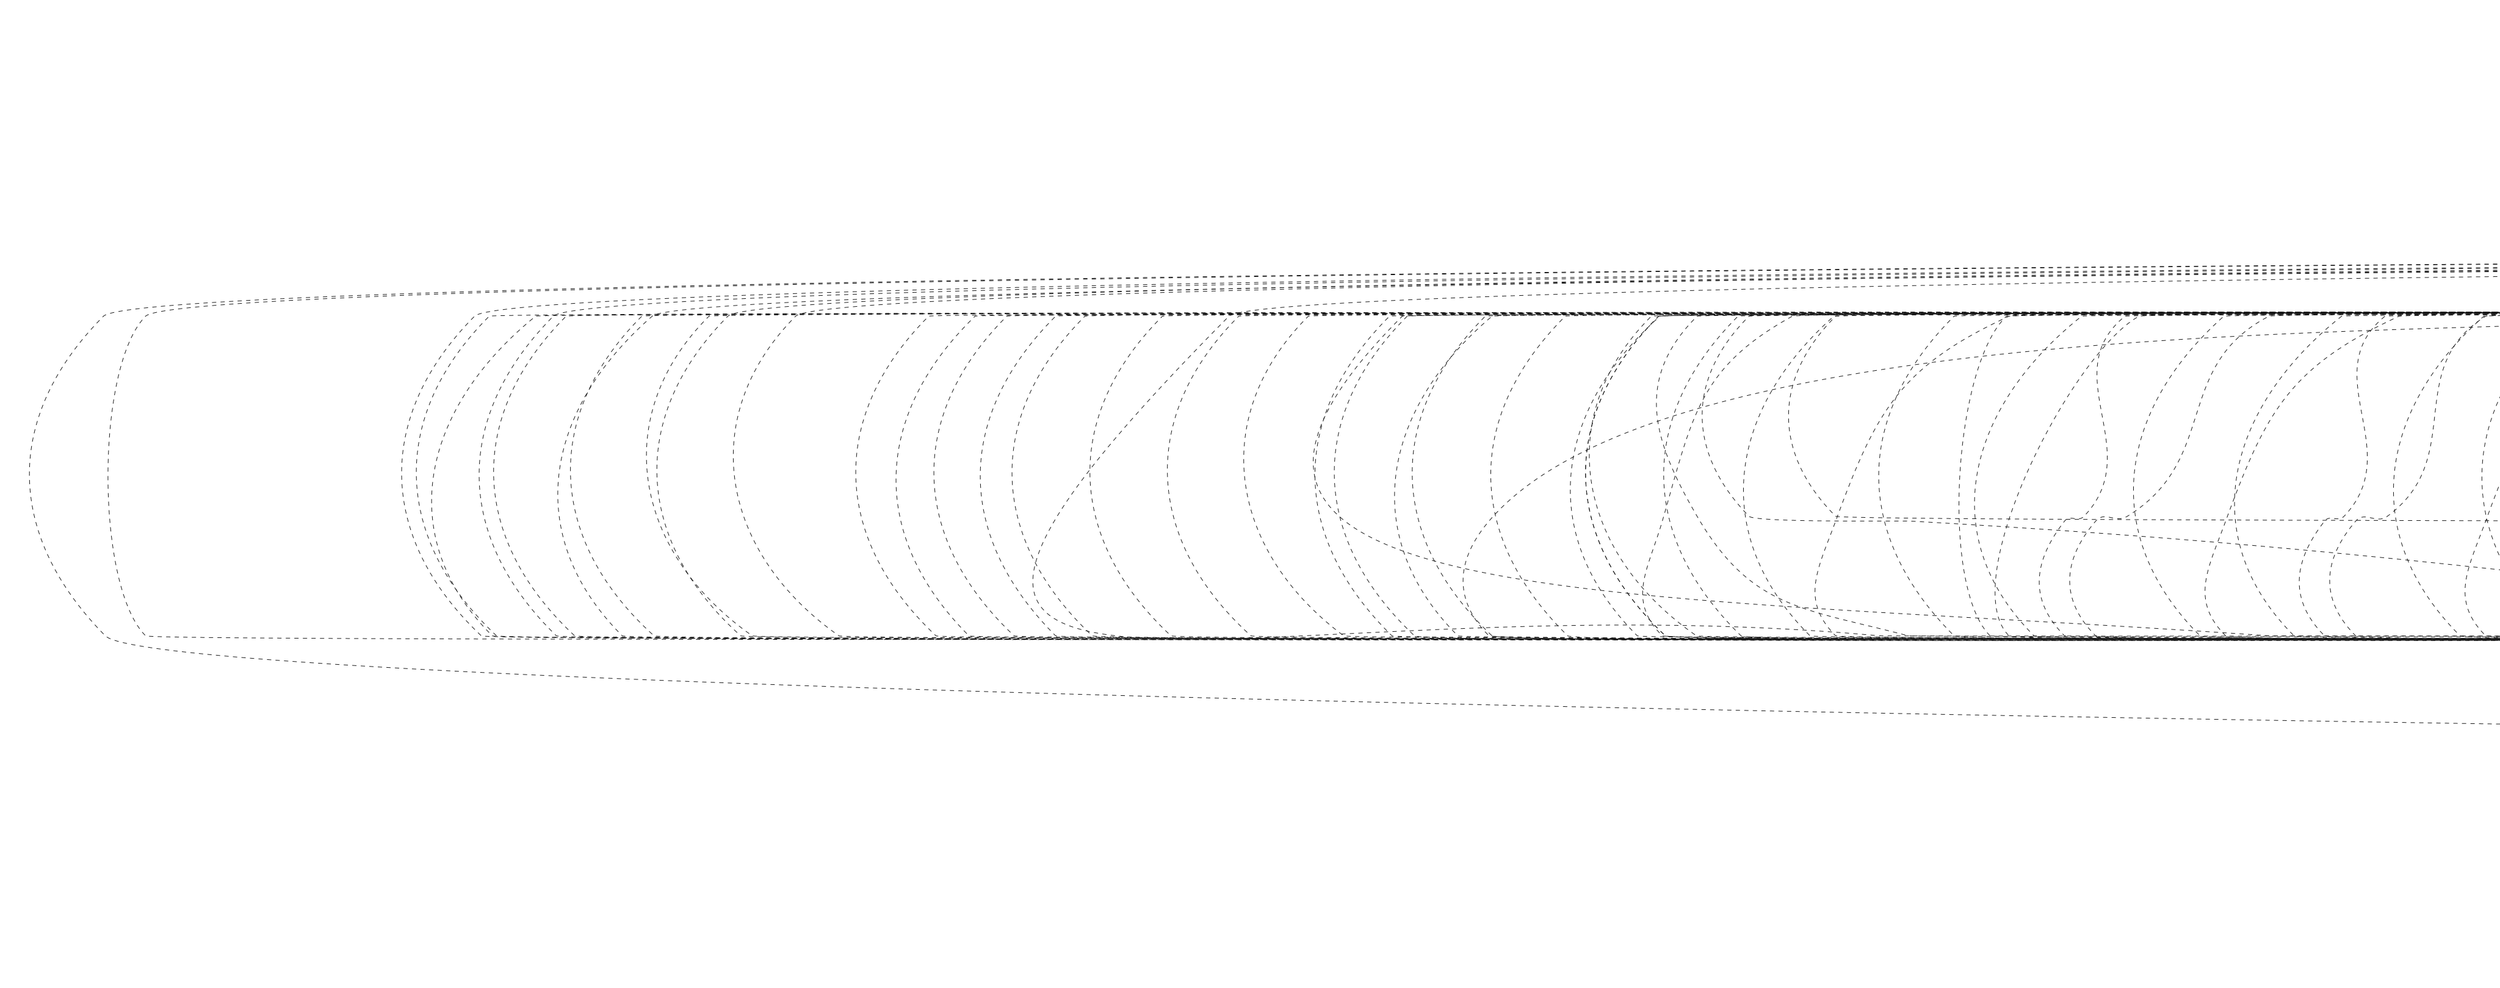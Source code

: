 @startuml
annotation java.lang.Override
annotation java.lang.SuppressWarnings
class com.mysql.jdbc.Driver
class id.ac.pos.gudang.Dialog.Admin.DialogRecycleBin
class id.ac.pos.gudang.Dialog.Admin.MItra.DialogMitra
class id.ac.pos.gudang.Dialog.Admin.MItra.DialogTambahMitra
class id.ac.pos.gudang.Dialog.Admin.MItra.DialogUbahMitra
class id.ac.pos.gudang.Dialog.Admin.Regional.DialogRegional
class id.ac.pos.gudang.Dialog.Admin.Regional.DialogTambahRegional
class id.ac.pos.gudang.Dialog.Admin.Regional.DialogUbahRegional
class id.ac.pos.gudang.Dialog.Admin.User.DialogTambahUser
class id.ac.pos.gudang.Dialog.Admin.User.DialogUbahUser
class id.ac.pos.gudang.Dialog.Admin.User.DialogUser
class id.ac.pos.gudang.Dialog.DialogBackup
class id.ac.pos.gudang.Dialog.DialogLaporan
class id.ac.pos.gudang.Dialog.DialogTambahPemesanan
class id.ac.pos.gudang.Dialog.DialogTambahPenerimaan
class id.ac.pos.gudang.Dialog.DialogTambahPengembalian
class id.ac.pos.gudang.Dialog.DialogTambahPengiriman
class id.ac.pos.gudang.Dialog.DialogUbahProduk
class id.ac.pos.gudang.Form.FormAdmin
class id.ac.pos.gudang.Form.FormHome
class id.ac.pos.gudang.Form.FormLogin
class id.ac.pos.gudang.Panel.PanelPemesanan
class id.ac.pos.gudang.Panel.PanelPenerimaan
class id.ac.pos.gudang.Panel.PanelPengembalian
class id.ac.pos.gudang.Panel.PanelPengiriman
class id.ac.pos.gudang.daoimpl.LaporanDAOImpl
class id.ac.pos.gudang.daoimpl.PemesananDAOImpl
class id.ac.pos.gudang.daoimpl.PenerimaanDAOImpl
class id.ac.pos.gudang.daoimpl.PengembalianDAOImpl
class id.ac.pos.gudang.daoimpl.PengirimanDAOImpl
class id.ac.pos.gudang.daoimpl.ProdukDAOImpl
class id.ac.pos.gudang.daoimpl.SuplierDAOImpl
class id.ac.pos.gudang.daoimpl.admin.MitraDAOImpl
class id.ac.pos.gudang.daoimpl.admin.RegionalDAOImpl
class id.ac.pos.gudang.daoimpl.admin.UserDAOImpl
class id.ac.pos.gudang.entity.Mitra
class id.ac.pos.gudang.entity.Pemesanan
class id.ac.pos.gudang.entity.Penerimaan
class id.ac.pos.gudang.entity.Pengembalian
class id.ac.pos.gudang.entity.Pengiriman
class id.ac.pos.gudang.entity.Produk
class id.ac.pos.gudang.entity.Regional
class id.ac.pos.gudang.entity.User
class id.ac.pos.gudang.tablemodel.PemesananTM
class id.ac.pos.gudang.tablemodel.PenerimaanTM
class id.ac.pos.gudang.tablemodel.PengembalianTM
class id.ac.pos.gudang.tablemodel.PengirimanTM
class id.ac.pos.gudang.tablemodel.ProdukTM
class id.ac.pos.gudang.tablemodel.RecycleBinTM
class id.ac.pos.gudang.tablemodel.RegionalTM
class id.ac.pos.gudang.tablemodel.admin.MitraTM
class id.ac.pos.gudang.tablemodel.admin.RegionalTM
class id.ac.pos.gudang.tablemodel.admin.UserTM
class id.ac.pos.gudang.utility.DatabaseConnectivity
class java.awt.CardLayout
class java.awt.Color
class java.awt.Desktop
class java.awt.Dialog
class java.awt.HeadlessException
class java.awt.event.ItemEvent
class java.awt.event.ItemListener
class java.awt.event.KeyEvent
class java.io.File
class java.io.IOException
class java.sql.Connection
class java.sql.Date
class java.sql.DriverManager
class java.sql.PreparedStatement
class java.sql.ResultSet
class java.sql.SQLException
class java.text.SimpleDateFormat
class java.util.ArrayList
class java.util.Calendar
class java.util.Date
class java.util.List
class java.util.Vector
class java.util.logging.Level
class java.util.logging.Logger
class javax.swing.BorderFactory
class javax.swing.DefaultComboBoxModel
class javax.swing.JDialog
class javax.swing.JFileChooser
class javax.swing.JFrame
class javax.swing.JOptionPane
class javax.swing.JPanel
class javax.swing.JTable
class javax.swing.UIManager
class javax.swing.table.AbstractTableModel
class javax.swing.table.DefaultTableModel
class javax.swing.table.TableModel
class javax.swing.table.TableRowSorter
class jxl.Workbook
class jxl.format.Alignment
class jxl.format.Border
class jxl.format.BorderLineStyle
class jxl.format.Colour
class jxl.format.UnderlineStyle
class jxl.format.VerticalAlignment
class jxl.write.NumberFormat
class jxl.write.NumberFormats
class jxl.write.WritableCellFormat
class jxl.write.WritableFont
class jxl.write.WritableSheet
class jxl.write.WritableWorkbook
class jxl.write.WriteException
class org.jdesktop.swingx.autocomplete.AutoCompleteDecorator
interface id.ac.pos.gudang.dao.LaporanDAO
interface id.ac.pos.gudang.dao.PemesananDAO
interface id.ac.pos.gudang.dao.PenerimaanDAO
interface id.ac.pos.gudang.dao.PengembalianDAO
interface id.ac.pos.gudang.dao.PengirimanDAO
interface id.ac.pos.gudang.dao.ProdukDAO
interface id.ac.pos.gudang.dao.admin.MitraDAO
interface id.ac.pos.gudang.dao.admin.RegionalDAO
interface id.ac.pos.gudang.dao.admin.UserDAO
id.ac.pos.gudang.Dialog.Admin.DialogRecycleBin ..> java.lang.Override
id.ac.pos.gudang.Dialog.Admin.DialogRecycleBin ..> java.lang.SuppressWarnings
id.ac.pos.gudang.Dialog.Admin.DialogRecycleBin ..> id.ac.pos.gudang.Form.FormHome
id.ac.pos.gudang.Dialog.Admin.DialogRecycleBin ..> id.ac.pos.gudang.daoimpl.ProdukDAOImpl
id.ac.pos.gudang.Dialog.Admin.DialogRecycleBin ..> id.ac.pos.gudang.entity.Produk
id.ac.pos.gudang.Dialog.Admin.DialogRecycleBin ..> id.ac.pos.gudang.tablemodel.ProdukTM
id.ac.pos.gudang.Dialog.Admin.DialogRecycleBin ..> id.ac.pos.gudang.tablemodel.RecycleBinTM
id.ac.pos.gudang.Dialog.Admin.DialogRecycleBin ..> java.util.ArrayList
id.ac.pos.gudang.Dialog.Admin.DialogRecycleBin --|> javax.swing.JDialog
id.ac.pos.gudang.Dialog.Admin.DialogRecycleBin ..> javax.swing.JOptionPane
id.ac.pos.gudang.Dialog.Admin.DialogRecycleBin ..> javax.swing.JTable
id.ac.pos.gudang.Dialog.Admin.DialogRecycleBin ..> javax.swing.table.TableModel
id.ac.pos.gudang.Dialog.Admin.DialogRecycleBin ..> javax.swing.table.TableRowSorter
id.ac.pos.gudang.Dialog.Admin.DialogRecycleBin ..> id.ac.pos.gudang.dao.ProdukDAO
id.ac.pos.gudang.Dialog.Admin.MItra.DialogMitra ..> java.lang.Override
id.ac.pos.gudang.Dialog.Admin.MItra.DialogMitra ..> java.lang.SuppressWarnings
id.ac.pos.gudang.Dialog.Admin.MItra.DialogMitra ..> id.ac.pos.gudang.Form.FormAdmin
id.ac.pos.gudang.Dialog.Admin.MItra.DialogMitra ..> id.ac.pos.gudang.daoimpl.admin.MitraDAOImpl
id.ac.pos.gudang.Dialog.Admin.MItra.DialogMitra ..> id.ac.pos.gudang.entity.Mitra
id.ac.pos.gudang.Dialog.Admin.MItra.DialogMitra ..> id.ac.pos.gudang.tablemodel.admin.MitraTM
id.ac.pos.gudang.Dialog.Admin.MItra.DialogMitra ..> java.awt.Dialog
id.ac.pos.gudang.Dialog.Admin.MItra.DialogMitra ..> java.util.ArrayList
id.ac.pos.gudang.Dialog.Admin.MItra.DialogMitra --|> javax.swing.JDialog
id.ac.pos.gudang.Dialog.Admin.MItra.DialogMitra ..> javax.swing.JOptionPane
id.ac.pos.gudang.Dialog.Admin.MItra.DialogMitra ..> id.ac.pos.gudang.dao.admin.MitraDAO
id.ac.pos.gudang.Dialog.Admin.MItra.DialogTambahMitra ..> java.lang.Override
id.ac.pos.gudang.Dialog.Admin.MItra.DialogTambahMitra ..> java.lang.SuppressWarnings
id.ac.pos.gudang.Dialog.Admin.MItra.DialogTambahMitra ..> id.ac.pos.gudang.daoimpl.admin.MitraDAOImpl
id.ac.pos.gudang.Dialog.Admin.MItra.DialogTambahMitra ..> id.ac.pos.gudang.entity.Mitra
id.ac.pos.gudang.Dialog.Admin.MItra.DialogTambahMitra ..> java.awt.Color
id.ac.pos.gudang.Dialog.Admin.MItra.DialogTambahMitra ..> javax.swing.BorderFactory
id.ac.pos.gudang.Dialog.Admin.MItra.DialogTambahMitra --|> javax.swing.JDialog
id.ac.pos.gudang.Dialog.Admin.MItra.DialogTambahMitra ..> javax.swing.JOptionPane
id.ac.pos.gudang.Dialog.Admin.MItra.DialogTambahMitra ..> id.ac.pos.gudang.dao.admin.MitraDAO
id.ac.pos.gudang.Dialog.Admin.MItra.DialogUbahMitra ..> java.lang.Override
id.ac.pos.gudang.Dialog.Admin.MItra.DialogUbahMitra ..> java.lang.SuppressWarnings
id.ac.pos.gudang.Dialog.Admin.MItra.DialogUbahMitra ..> id.ac.pos.gudang.Form.FormAdmin
id.ac.pos.gudang.Dialog.Admin.MItra.DialogUbahMitra ..> id.ac.pos.gudang.daoimpl.admin.MitraDAOImpl
id.ac.pos.gudang.Dialog.Admin.MItra.DialogUbahMitra ..> id.ac.pos.gudang.entity.Mitra
id.ac.pos.gudang.Dialog.Admin.MItra.DialogUbahMitra --|> javax.swing.JDialog
id.ac.pos.gudang.Dialog.Admin.MItra.DialogUbahMitra ..> javax.swing.JOptionPane
id.ac.pos.gudang.Dialog.Admin.MItra.DialogUbahMitra ..> id.ac.pos.gudang.dao.admin.MitraDAO
id.ac.pos.gudang.Dialog.Admin.Regional.DialogRegional ..> java.lang.Override
id.ac.pos.gudang.Dialog.Admin.Regional.DialogRegional ..> java.lang.SuppressWarnings
id.ac.pos.gudang.Dialog.Admin.Regional.DialogRegional ..> id.ac.pos.gudang.daoimpl.admin.RegionalDAOImpl
id.ac.pos.gudang.Dialog.Admin.Regional.DialogRegional ..> id.ac.pos.gudang.entity.Regional
id.ac.pos.gudang.Dialog.Admin.Regional.DialogRegional ..> id.ac.pos.gudang.tablemodel.admin.RegionalTM
id.ac.pos.gudang.Dialog.Admin.Regional.DialogRegional ..> java.awt.Dialog
id.ac.pos.gudang.Dialog.Admin.Regional.DialogRegional ..> java.util.ArrayList
id.ac.pos.gudang.Dialog.Admin.Regional.DialogRegional --|> javax.swing.JDialog
id.ac.pos.gudang.Dialog.Admin.Regional.DialogRegional ..> javax.swing.JOptionPane
id.ac.pos.gudang.Dialog.Admin.Regional.DialogRegional ..> id.ac.pos.gudang.dao.admin.RegionalDAO
id.ac.pos.gudang.Dialog.Admin.Regional.DialogTambahRegional ..> java.lang.Override
id.ac.pos.gudang.Dialog.Admin.Regional.DialogTambahRegional ..> java.lang.SuppressWarnings
id.ac.pos.gudang.Dialog.Admin.Regional.DialogTambahRegional ..> id.ac.pos.gudang.daoimpl.admin.RegionalDAOImpl
id.ac.pos.gudang.Dialog.Admin.Regional.DialogTambahRegional ..> id.ac.pos.gudang.entity.Regional
id.ac.pos.gudang.Dialog.Admin.Regional.DialogTambahRegional --|> javax.swing.JDialog
id.ac.pos.gudang.Dialog.Admin.Regional.DialogTambahRegional ..> javax.swing.JOptionPane
id.ac.pos.gudang.Dialog.Admin.Regional.DialogTambahRegional ..> id.ac.pos.gudang.dao.admin.RegionalDAO
id.ac.pos.gudang.Dialog.Admin.Regional.DialogUbahRegional ..> java.lang.Override
id.ac.pos.gudang.Dialog.Admin.Regional.DialogUbahRegional ..> java.lang.SuppressWarnings
id.ac.pos.gudang.Dialog.Admin.Regional.DialogUbahRegional ..> id.ac.pos.gudang.daoimpl.admin.RegionalDAOImpl
id.ac.pos.gudang.Dialog.Admin.Regional.DialogUbahRegional ..> id.ac.pos.gudang.entity.Regional
id.ac.pos.gudang.Dialog.Admin.Regional.DialogUbahRegional ..> java.awt.Dialog
id.ac.pos.gudang.Dialog.Admin.Regional.DialogUbahRegional --|> javax.swing.JDialog
id.ac.pos.gudang.Dialog.Admin.Regional.DialogUbahRegional ..> javax.swing.JOptionPane
id.ac.pos.gudang.Dialog.Admin.Regional.DialogUbahRegional ..> id.ac.pos.gudang.dao.admin.RegionalDAO
id.ac.pos.gudang.Dialog.Admin.User.DialogTambahUser ..> java.lang.Override
id.ac.pos.gudang.Dialog.Admin.User.DialogTambahUser ..> java.lang.SuppressWarnings
id.ac.pos.gudang.Dialog.Admin.User.DialogTambahUser ..> id.ac.pos.gudang.daoimpl.admin.UserDAOImpl
id.ac.pos.gudang.Dialog.Admin.User.DialogTambahUser ..> id.ac.pos.gudang.entity.User
id.ac.pos.gudang.Dialog.Admin.User.DialogTambahUser --|> javax.swing.JDialog
id.ac.pos.gudang.Dialog.Admin.User.DialogTambahUser ..> javax.swing.JOptionPane
id.ac.pos.gudang.Dialog.Admin.User.DialogTambahUser ..> id.ac.pos.gudang.dao.admin.UserDAO
id.ac.pos.gudang.Dialog.Admin.User.DialogUbahUser ..> java.lang.Override
id.ac.pos.gudang.Dialog.Admin.User.DialogUbahUser ..> java.lang.SuppressWarnings
id.ac.pos.gudang.Dialog.Admin.User.DialogUbahUser ..> id.ac.pos.gudang.Form.FormAdmin
id.ac.pos.gudang.Dialog.Admin.User.DialogUbahUser ..> id.ac.pos.gudang.daoimpl.admin.UserDAOImpl
id.ac.pos.gudang.Dialog.Admin.User.DialogUbahUser ..> id.ac.pos.gudang.entity.User
id.ac.pos.gudang.Dialog.Admin.User.DialogUbahUser ..> java.util.Vector
id.ac.pos.gudang.Dialog.Admin.User.DialogUbahUser ..> javax.swing.DefaultComboBoxModel
id.ac.pos.gudang.Dialog.Admin.User.DialogUbahUser --|> javax.swing.JDialog
id.ac.pos.gudang.Dialog.Admin.User.DialogUbahUser ..> javax.swing.JOptionPane
id.ac.pos.gudang.Dialog.Admin.User.DialogUbahUser ..> id.ac.pos.gudang.dao.admin.UserDAO
id.ac.pos.gudang.Dialog.Admin.User.DialogUser ..> java.lang.Override
id.ac.pos.gudang.Dialog.Admin.User.DialogUser ..> java.lang.SuppressWarnings
id.ac.pos.gudang.Dialog.Admin.User.DialogUser ..> id.ac.pos.gudang.Form.FormAdmin
id.ac.pos.gudang.Dialog.Admin.User.DialogUser ..> id.ac.pos.gudang.daoimpl.admin.UserDAOImpl
id.ac.pos.gudang.Dialog.Admin.User.DialogUser ..> id.ac.pos.gudang.entity.User
id.ac.pos.gudang.Dialog.Admin.User.DialogUser ..> id.ac.pos.gudang.tablemodel.admin.UserTM
id.ac.pos.gudang.Dialog.Admin.User.DialogUser ..> java.awt.Dialog
id.ac.pos.gudang.Dialog.Admin.User.DialogUser ..> java.util.ArrayList
id.ac.pos.gudang.Dialog.Admin.User.DialogUser --|> javax.swing.JDialog
id.ac.pos.gudang.Dialog.Admin.User.DialogUser ..> javax.swing.JOptionPane
id.ac.pos.gudang.Dialog.Admin.User.DialogUser ..> id.ac.pos.gudang.dao.admin.UserDAO
id.ac.pos.gudang.Dialog.DialogBackup ..> java.lang.Override
id.ac.pos.gudang.Dialog.DialogBackup ..> java.lang.SuppressWarnings
id.ac.pos.gudang.Dialog.DialogBackup ..> java.awt.HeadlessException
id.ac.pos.gudang.Dialog.DialogBackup ..> java.io.IOException
id.ac.pos.gudang.Dialog.DialogBackup ..> java.text.SimpleDateFormat
id.ac.pos.gudang.Dialog.DialogBackup ..> java.util.Calendar
id.ac.pos.gudang.Dialog.DialogBackup ..> java.util.logging.Level
id.ac.pos.gudang.Dialog.DialogBackup ..> java.util.logging.Logger
id.ac.pos.gudang.Dialog.DialogBackup --|> javax.swing.JDialog
id.ac.pos.gudang.Dialog.DialogBackup ..> javax.swing.JFileChooser
id.ac.pos.gudang.Dialog.DialogBackup ..> javax.swing.JOptionPane
id.ac.pos.gudang.Dialog.DialogLaporan ..> java.lang.Override
id.ac.pos.gudang.Dialog.DialogLaporan ..> java.lang.SuppressWarnings
id.ac.pos.gudang.Dialog.DialogLaporan ..> id.ac.pos.gudang.Form.FormHome
id.ac.pos.gudang.Dialog.DialogLaporan ..> id.ac.pos.gudang.daoimpl.LaporanDAOImpl
id.ac.pos.gudang.Dialog.DialogLaporan ..> id.ac.pos.gudang.entity.Produk
id.ac.pos.gudang.Dialog.DialogLaporan ..> java.awt.Desktop
id.ac.pos.gudang.Dialog.DialogLaporan ..> java.io.File
id.ac.pos.gudang.Dialog.DialogLaporan ..> java.io.IOException
id.ac.pos.gudang.Dialog.DialogLaporan ..> java.util.ArrayList
id.ac.pos.gudang.Dialog.DialogLaporan ..> java.util.Calendar
id.ac.pos.gudang.Dialog.DialogLaporan ..> java.util.Vector
id.ac.pos.gudang.Dialog.DialogLaporan ..> java.util.logging.Level
id.ac.pos.gudang.Dialog.DialogLaporan ..> java.util.logging.Logger
id.ac.pos.gudang.Dialog.DialogLaporan ..> javax.swing.DefaultComboBoxModel
id.ac.pos.gudang.Dialog.DialogLaporan --|> javax.swing.JDialog
id.ac.pos.gudang.Dialog.DialogLaporan ..> javax.swing.JFileChooser
id.ac.pos.gudang.Dialog.DialogLaporan ..> javax.swing.JOptionPane
id.ac.pos.gudang.Dialog.DialogLaporan ..> jxl.Workbook
id.ac.pos.gudang.Dialog.DialogLaporan ..> jxl.format.Alignment
id.ac.pos.gudang.Dialog.DialogLaporan ..> jxl.format.Border
id.ac.pos.gudang.Dialog.DialogLaporan ..> jxl.format.BorderLineStyle
id.ac.pos.gudang.Dialog.DialogLaporan ..> jxl.format.Colour
id.ac.pos.gudang.Dialog.DialogLaporan ..> jxl.format.UnderlineStyle
id.ac.pos.gudang.Dialog.DialogLaporan ..> jxl.format.VerticalAlignment
id.ac.pos.gudang.Dialog.DialogLaporan ..> jxl.write.NumberFormat
id.ac.pos.gudang.Dialog.DialogLaporan ..> jxl.write.NumberFormats
id.ac.pos.gudang.Dialog.DialogLaporan ..> jxl.write.WritableCellFormat
id.ac.pos.gudang.Dialog.DialogLaporan ..> jxl.write.WritableFont
id.ac.pos.gudang.Dialog.DialogLaporan ..> jxl.write.WritableSheet
id.ac.pos.gudang.Dialog.DialogLaporan ..> jxl.write.WritableWorkbook
id.ac.pos.gudang.Dialog.DialogLaporan ..> jxl.write.WriteException
id.ac.pos.gudang.Dialog.DialogLaporan ..> id.ac.pos.gudang.dao.LaporanDAO
id.ac.pos.gudang.Dialog.DialogTambahPemesanan ..> java.lang.Override
id.ac.pos.gudang.Dialog.DialogTambahPemesanan ..> java.lang.SuppressWarnings
id.ac.pos.gudang.Dialog.DialogTambahPemesanan ..> id.ac.pos.gudang.daoimpl.PemesananDAOImpl
id.ac.pos.gudang.Dialog.DialogTambahPemesanan ..> id.ac.pos.gudang.entity.Mitra
id.ac.pos.gudang.Dialog.DialogTambahPemesanan ..> id.ac.pos.gudang.entity.Pemesanan
id.ac.pos.gudang.Dialog.DialogTambahPemesanan ..> id.ac.pos.gudang.entity.Produk
id.ac.pos.gudang.Dialog.DialogTambahPemesanan ..> java.awt.event.ItemEvent
id.ac.pos.gudang.Dialog.DialogTambahPemesanan ..> java.awt.event.ItemListener
id.ac.pos.gudang.Dialog.DialogTambahPemesanan ..> java.awt.event.KeyEvent
id.ac.pos.gudang.Dialog.DialogTambahPemesanan ..> java.util.ArrayList
id.ac.pos.gudang.Dialog.DialogTambahPemesanan ..> java.util.List
id.ac.pos.gudang.Dialog.DialogTambahPemesanan ..> java.util.Vector
id.ac.pos.gudang.Dialog.DialogTambahPemesanan ..> javax.swing.DefaultComboBoxModel
id.ac.pos.gudang.Dialog.DialogTambahPemesanan --|> javax.swing.JDialog
id.ac.pos.gudang.Dialog.DialogTambahPemesanan ..> javax.swing.JOptionPane
id.ac.pos.gudang.Dialog.DialogTambahPemesanan ..> javax.swing.table.DefaultTableModel
id.ac.pos.gudang.Dialog.DialogTambahPemesanan ..> org.jdesktop.swingx.autocomplete.AutoCompleteDecorator
id.ac.pos.gudang.Dialog.DialogTambahPemesanan ..> id.ac.pos.gudang.dao.PemesananDAO
id.ac.pos.gudang.Dialog.DialogTambahPemesanan ..> id.ac.pos.gudang.dao.ProdukDAO
id.ac.pos.gudang.Dialog.DialogTambahPenerimaan ..> java.lang.Override
id.ac.pos.gudang.Dialog.DialogTambahPenerimaan ..> java.lang.SuppressWarnings
id.ac.pos.gudang.Dialog.DialogTambahPenerimaan ..> id.ac.pos.gudang.daoimpl.PemesananDAOImpl
id.ac.pos.gudang.Dialog.DialogTambahPenerimaan ..> id.ac.pos.gudang.daoimpl.PenerimaanDAOImpl
id.ac.pos.gudang.Dialog.DialogTambahPenerimaan ..> id.ac.pos.gudang.daoimpl.ProdukDAOImpl
id.ac.pos.gudang.Dialog.DialogTambahPenerimaan ..> id.ac.pos.gudang.entity.Mitra
id.ac.pos.gudang.Dialog.DialogTambahPenerimaan ..> id.ac.pos.gudang.entity.Pemesanan
id.ac.pos.gudang.Dialog.DialogTambahPenerimaan ..> id.ac.pos.gudang.entity.Penerimaan
id.ac.pos.gudang.Dialog.DialogTambahPenerimaan ..> id.ac.pos.gudang.entity.Produk
id.ac.pos.gudang.Dialog.DialogTambahPenerimaan ..> java.awt.event.ItemEvent
id.ac.pos.gudang.Dialog.DialogTambahPenerimaan ..> java.awt.event.ItemListener
id.ac.pos.gudang.Dialog.DialogTambahPenerimaan ..> java.awt.event.KeyEvent
id.ac.pos.gudang.Dialog.DialogTambahPenerimaan ..> java.sql.PreparedStatement
id.ac.pos.gudang.Dialog.DialogTambahPenerimaan ..> java.sql.ResultSet
id.ac.pos.gudang.Dialog.DialogTambahPenerimaan ..> java.sql.SQLException
id.ac.pos.gudang.Dialog.DialogTambahPenerimaan ..> java.util.ArrayList
id.ac.pos.gudang.Dialog.DialogTambahPenerimaan ..> java.util.List
id.ac.pos.gudang.Dialog.DialogTambahPenerimaan ..> java.util.Vector
id.ac.pos.gudang.Dialog.DialogTambahPenerimaan ..> javax.swing.DefaultComboBoxModel
id.ac.pos.gudang.Dialog.DialogTambahPenerimaan --|> javax.swing.JDialog
id.ac.pos.gudang.Dialog.DialogTambahPenerimaan ..> javax.swing.JOptionPane
id.ac.pos.gudang.Dialog.DialogTambahPenerimaan ..> javax.swing.table.DefaultTableModel
id.ac.pos.gudang.Dialog.DialogTambahPenerimaan ..> org.jdesktop.swingx.autocomplete.AutoCompleteDecorator
id.ac.pos.gudang.Dialog.DialogTambahPenerimaan ..> id.ac.pos.gudang.dao.PemesananDAO
id.ac.pos.gudang.Dialog.DialogTambahPenerimaan ..> id.ac.pos.gudang.dao.PenerimaanDAO
id.ac.pos.gudang.Dialog.DialogTambahPenerimaan ..> id.ac.pos.gudang.dao.ProdukDAO
id.ac.pos.gudang.Dialog.DialogTambahPengembalian ..> java.lang.Override
id.ac.pos.gudang.Dialog.DialogTambahPengembalian ..> java.lang.SuppressWarnings
id.ac.pos.gudang.Dialog.DialogTambahPengembalian ..> id.ac.pos.gudang.daoimpl.PengembalianDAOImpl
id.ac.pos.gudang.Dialog.DialogTambahPengembalian ..> id.ac.pos.gudang.entity.Pengembalian
id.ac.pos.gudang.Dialog.DialogTambahPengembalian ..> id.ac.pos.gudang.entity.Produk
id.ac.pos.gudang.Dialog.DialogTambahPengembalian ..> id.ac.pos.gudang.entity.Regional
id.ac.pos.gudang.Dialog.DialogTambahPengembalian ..> java.awt.event.ItemEvent
id.ac.pos.gudang.Dialog.DialogTambahPengembalian ..> java.awt.event.ItemListener
id.ac.pos.gudang.Dialog.DialogTambahPengembalian ..> java.awt.event.KeyEvent
id.ac.pos.gudang.Dialog.DialogTambahPengembalian ..> java.util.ArrayList
id.ac.pos.gudang.Dialog.DialogTambahPengembalian ..> java.util.Date
id.ac.pos.gudang.Dialog.DialogTambahPengembalian ..> java.util.List
id.ac.pos.gudang.Dialog.DialogTambahPengembalian ..> java.util.Vector
id.ac.pos.gudang.Dialog.DialogTambahPengembalian ..> javax.swing.DefaultComboBoxModel
id.ac.pos.gudang.Dialog.DialogTambahPengembalian --|> javax.swing.JDialog
id.ac.pos.gudang.Dialog.DialogTambahPengembalian ..> javax.swing.JOptionPane
id.ac.pos.gudang.Dialog.DialogTambahPengembalian ..> javax.swing.table.DefaultTableModel
id.ac.pos.gudang.Dialog.DialogTambahPengembalian ..> org.jdesktop.swingx.autocomplete.AutoCompleteDecorator
id.ac.pos.gudang.Dialog.DialogTambahPengembalian ..> id.ac.pos.gudang.dao.PengembalianDAO
id.ac.pos.gudang.Dialog.DialogTambahPengembalian ..> id.ac.pos.gudang.dao.ProdukDAO
id.ac.pos.gudang.Dialog.DialogTambahPengiriman ..> java.lang.Override
id.ac.pos.gudang.Dialog.DialogTambahPengiriman ..> java.lang.SuppressWarnings
id.ac.pos.gudang.Dialog.DialogTambahPengiriman ..> id.ac.pos.gudang.Panel.PanelPengiriman
id.ac.pos.gudang.Dialog.DialogTambahPengiriman ..> id.ac.pos.gudang.daoimpl.PengirimanDAOImpl
id.ac.pos.gudang.Dialog.DialogTambahPengiriman ..> id.ac.pos.gudang.entity.Pengembalian
id.ac.pos.gudang.Dialog.DialogTambahPengiriman ..> id.ac.pos.gudang.entity.Pengiriman
id.ac.pos.gudang.Dialog.DialogTambahPengiriman ..> id.ac.pos.gudang.entity.Produk
id.ac.pos.gudang.Dialog.DialogTambahPengiriman ..> id.ac.pos.gudang.entity.Regional
id.ac.pos.gudang.Dialog.DialogTambahPengiriman ..> java.awt.event.KeyEvent
id.ac.pos.gudang.Dialog.DialogTambahPengiriman ..> java.util.ArrayList
id.ac.pos.gudang.Dialog.DialogTambahPengiriman ..> java.util.Date
id.ac.pos.gudang.Dialog.DialogTambahPengiriman ..> java.util.List
id.ac.pos.gudang.Dialog.DialogTambahPengiriman ..> java.util.Vector
id.ac.pos.gudang.Dialog.DialogTambahPengiriman ..> javax.swing.DefaultComboBoxModel
id.ac.pos.gudang.Dialog.DialogTambahPengiriman --|> javax.swing.JDialog
id.ac.pos.gudang.Dialog.DialogTambahPengiriman ..> javax.swing.JOptionPane
id.ac.pos.gudang.Dialog.DialogTambahPengiriman ..> javax.swing.table.DefaultTableModel
id.ac.pos.gudang.Dialog.DialogTambahPengiriman ..> org.jdesktop.swingx.autocomplete.AutoCompleteDecorator
id.ac.pos.gudang.Dialog.DialogTambahPengiriman ..> id.ac.pos.gudang.dao.PengirimanDAO
id.ac.pos.gudang.Dialog.DialogTambahPengiriman ..> id.ac.pos.gudang.dao.ProdukDAO
id.ac.pos.gudang.Dialog.DialogUbahProduk ..> java.lang.Override
id.ac.pos.gudang.Dialog.DialogUbahProduk ..> java.lang.SuppressWarnings
id.ac.pos.gudang.Dialog.DialogUbahProduk ..> id.ac.pos.gudang.Form.FormHome
id.ac.pos.gudang.Dialog.DialogUbahProduk ..> id.ac.pos.gudang.daoimpl.ProdukDAOImpl
id.ac.pos.gudang.Dialog.DialogUbahProduk ..> id.ac.pos.gudang.entity.Produk
id.ac.pos.gudang.Dialog.DialogUbahProduk ..> java.awt.Desktop
id.ac.pos.gudang.Dialog.DialogUbahProduk ..> java.io.IOException
id.ac.pos.gudang.Dialog.DialogUbahProduk ..> java.util.ArrayList
id.ac.pos.gudang.Dialog.DialogUbahProduk ..> java.util.logging.Level
id.ac.pos.gudang.Dialog.DialogUbahProduk ..> java.util.logging.Logger
id.ac.pos.gudang.Dialog.DialogUbahProduk --|> javax.swing.JDialog
id.ac.pos.gudang.Dialog.DialogUbahProduk ..> javax.swing.JFileChooser
id.ac.pos.gudang.Dialog.DialogUbahProduk ..> javax.swing.JOptionPane
id.ac.pos.gudang.Dialog.DialogUbahProduk ..> id.ac.pos.gudang.dao.ProdukDAO
id.ac.pos.gudang.Form.FormAdmin ..> java.lang.SuppressWarnings
id.ac.pos.gudang.Form.FormAdmin ..> id.ac.pos.gudang.Dialog.Admin.MItra.DialogMitra
id.ac.pos.gudang.Form.FormAdmin ..> id.ac.pos.gudang.Dialog.Admin.Regional.DialogRegional
id.ac.pos.gudang.Form.FormAdmin ..> id.ac.pos.gudang.Dialog.Admin.User.DialogUser
id.ac.pos.gudang.Form.FormAdmin --|> javax.swing.JFrame
id.ac.pos.gudang.Form.FormAdmin ..> javax.swing.JOptionPane
id.ac.pos.gudang.Form.FormAdmin ..> javax.swing.UIManager
id.ac.pos.gudang.Form.FormHome ..> java.lang.SuppressWarnings
id.ac.pos.gudang.Form.FormHome ..> id.ac.pos.gudang.Dialog.Admin.DialogRecycleBin
id.ac.pos.gudang.Form.FormHome ..> id.ac.pos.gudang.Dialog.DialogLaporan
id.ac.pos.gudang.Form.FormHome ..> id.ac.pos.gudang.Dialog.DialogUbahProduk
id.ac.pos.gudang.Form.FormHome ..> id.ac.pos.gudang.Panel.PanelPemesanan
id.ac.pos.gudang.Form.FormHome ..> id.ac.pos.gudang.Panel.PanelPenerimaan
id.ac.pos.gudang.Form.FormHome ..> id.ac.pos.gudang.Panel.PanelPengembalian
id.ac.pos.gudang.Form.FormHome ..> id.ac.pos.gudang.Panel.PanelPengiriman
id.ac.pos.gudang.Form.FormHome ..> id.ac.pos.gudang.daoimpl.ProdukDAOImpl
id.ac.pos.gudang.Form.FormHome ..> id.ac.pos.gudang.entity.Produk
id.ac.pos.gudang.Form.FormHome ..> id.ac.pos.gudang.tablemodel.ProdukTM
id.ac.pos.gudang.Form.FormHome ..> java.awt.CardLayout
id.ac.pos.gudang.Form.FormHome ..> java.awt.Dialog
id.ac.pos.gudang.Form.FormHome ..> java.awt.event.KeyEvent
id.ac.pos.gudang.Form.FormHome ..> java.io.IOException
id.ac.pos.gudang.Form.FormHome ..> java.util.ArrayList
id.ac.pos.gudang.Form.FormHome ..> java.util.logging.Level
id.ac.pos.gudang.Form.FormHome ..> java.util.logging.Logger
id.ac.pos.gudang.Form.FormHome --|> javax.swing.JFrame
id.ac.pos.gudang.Form.FormHome ..> javax.swing.table.TableRowSorter
id.ac.pos.gudang.Form.FormHome ..> id.ac.pos.gudang.dao.ProdukDAO
id.ac.pos.gudang.Form.FormLogin ..> java.lang.SuppressWarnings
id.ac.pos.gudang.Form.FormLogin ..> id.ac.pos.gudang.entity.User
id.ac.pos.gudang.Form.FormLogin ..> id.ac.pos.gudang.utility.DatabaseConnectivity
id.ac.pos.gudang.Form.FormLogin ..> java.awt.HeadlessException
id.ac.pos.gudang.Form.FormLogin ..> java.awt.event.KeyEvent
id.ac.pos.gudang.Form.FormLogin ..> java.sql.Connection
id.ac.pos.gudang.Form.FormLogin ..> java.sql.PreparedStatement
id.ac.pos.gudang.Form.FormLogin ..> java.sql.ResultSet
id.ac.pos.gudang.Form.FormLogin ..> java.sql.SQLException
id.ac.pos.gudang.Form.FormLogin --|> javax.swing.JFrame
id.ac.pos.gudang.Form.FormLogin ..> javax.swing.JOptionPane
id.ac.pos.gudang.Form.FormLogin ..> javax.swing.UIManager
id.ac.pos.gudang.Panel.PanelPemesanan ..> java.lang.SuppressWarnings
id.ac.pos.gudang.Panel.PanelPemesanan ..> id.ac.pos.gudang.Dialog.DialogTambahPemesanan
id.ac.pos.gudang.Panel.PanelPemesanan ..> id.ac.pos.gudang.Form.FormHome
id.ac.pos.gudang.Panel.PanelPemesanan ..> id.ac.pos.gudang.daoimpl.PemesananDAOImpl
id.ac.pos.gudang.Panel.PanelPemesanan ..> id.ac.pos.gudang.entity.Pemesanan
id.ac.pos.gudang.Panel.PanelPemesanan ..> id.ac.pos.gudang.tablemodel.PemesananTM
id.ac.pos.gudang.Panel.PanelPemesanan ..> java.util.ArrayList
id.ac.pos.gudang.Panel.PanelPemesanan --|> javax.swing.JPanel
id.ac.pos.gudang.Panel.PanelPemesanan ..> javax.swing.table.TableRowSorter
id.ac.pos.gudang.Panel.PanelPemesanan ..> id.ac.pos.gudang.dao.PemesananDAO
id.ac.pos.gudang.Panel.PanelPenerimaan ..> java.lang.SuppressWarnings
id.ac.pos.gudang.Panel.PanelPenerimaan ..> id.ac.pos.gudang.Dialog.DialogTambahPenerimaan
id.ac.pos.gudang.Panel.PanelPenerimaan ..> id.ac.pos.gudang.Form.FormHome
id.ac.pos.gudang.Panel.PanelPenerimaan ..> id.ac.pos.gudang.daoimpl.PenerimaanDAOImpl
id.ac.pos.gudang.Panel.PanelPenerimaan ..> id.ac.pos.gudang.entity.Mitra
id.ac.pos.gudang.Panel.PanelPenerimaan ..> id.ac.pos.gudang.entity.Pemesanan
id.ac.pos.gudang.Panel.PanelPenerimaan ..> id.ac.pos.gudang.entity.Penerimaan
id.ac.pos.gudang.Panel.PanelPenerimaan ..> id.ac.pos.gudang.entity.Produk
id.ac.pos.gudang.Panel.PanelPenerimaan ..> id.ac.pos.gudang.tablemodel.PenerimaanTM
id.ac.pos.gudang.Panel.PanelPenerimaan ..> java.util.ArrayList
id.ac.pos.gudang.Panel.PanelPenerimaan ..> java.util.Vector
id.ac.pos.gudang.Panel.PanelPenerimaan ..> javax.swing.JDialog
id.ac.pos.gudang.Panel.PanelPenerimaan --|> javax.swing.JPanel
id.ac.pos.gudang.Panel.PanelPenerimaan ..> javax.swing.table.TableRowSorter
id.ac.pos.gudang.Panel.PanelPenerimaan ..> id.ac.pos.gudang.dao.PenerimaanDAO
id.ac.pos.gudang.Panel.PanelPenerimaan ..> id.ac.pos.gudang.dao.ProdukDAO
id.ac.pos.gudang.Panel.PanelPengembalian ..> java.lang.SuppressWarnings
id.ac.pos.gudang.Panel.PanelPengembalian ..> id.ac.pos.gudang.Dialog.DialogTambahPengembalian
id.ac.pos.gudang.Panel.PanelPengembalian ..> id.ac.pos.gudang.Form.FormHome
id.ac.pos.gudang.Panel.PanelPengembalian ..> id.ac.pos.gudang.daoimpl.PengembalianDAOImpl
id.ac.pos.gudang.Panel.PanelPengembalian ..> id.ac.pos.gudang.entity.Pengembalian
id.ac.pos.gudang.Panel.PanelPengembalian ..> id.ac.pos.gudang.entity.Produk
id.ac.pos.gudang.Panel.PanelPengembalian ..> id.ac.pos.gudang.entity.Regional
id.ac.pos.gudang.Panel.PanelPengembalian ..> id.ac.pos.gudang.tablemodel.PengembalianTM
id.ac.pos.gudang.Panel.PanelPengembalian ..> java.util.ArrayList
id.ac.pos.gudang.Panel.PanelPengembalian --|> javax.swing.JPanel
id.ac.pos.gudang.Panel.PanelPengembalian ..> javax.swing.table.TableRowSorter
id.ac.pos.gudang.Panel.PanelPengembalian ..> id.ac.pos.gudang.dao.PengembalianDAO
id.ac.pos.gudang.Panel.PanelPengembalian ..> id.ac.pos.gudang.dao.ProdukDAO
id.ac.pos.gudang.Panel.PanelPengiriman ..> java.lang.SuppressWarnings
id.ac.pos.gudang.Panel.PanelPengiriman ..> id.ac.pos.gudang.Dialog.DialogTambahPengiriman
id.ac.pos.gudang.Panel.PanelPengiriman ..> id.ac.pos.gudang.Form.FormHome
id.ac.pos.gudang.Panel.PanelPengiriman ..> id.ac.pos.gudang.daoimpl.PengirimanDAOImpl
id.ac.pos.gudang.Panel.PanelPengiriman ..> id.ac.pos.gudang.entity.Pengiriman
id.ac.pos.gudang.Panel.PanelPengiriman ..> id.ac.pos.gudang.entity.Produk
id.ac.pos.gudang.Panel.PanelPengiriman ..> id.ac.pos.gudang.entity.Regional
id.ac.pos.gudang.Panel.PanelPengiriman ..> id.ac.pos.gudang.tablemodel.PengirimanTM
id.ac.pos.gudang.Panel.PanelPengiriman ..> java.util.ArrayList
id.ac.pos.gudang.Panel.PanelPengiriman --|> javax.swing.JPanel
id.ac.pos.gudang.Panel.PanelPengiriman ..> javax.swing.table.TableRowSorter
id.ac.pos.gudang.Panel.PanelPengiriman ..> id.ac.pos.gudang.dao.PengirimanDAO
id.ac.pos.gudang.Panel.PanelPengiriman ..> id.ac.pos.gudang.dao.ProdukDAO
id.ac.pos.gudang.daoimpl.LaporanDAOImpl ..> java.lang.Override
id.ac.pos.gudang.daoimpl.LaporanDAOImpl ..> id.ac.pos.gudang.daoimpl.admin.RegionalDAOImpl
id.ac.pos.gudang.daoimpl.LaporanDAOImpl ..> id.ac.pos.gudang.entity.Produk
id.ac.pos.gudang.daoimpl.LaporanDAOImpl ..> id.ac.pos.gudang.utility.DatabaseConnectivity
id.ac.pos.gudang.daoimpl.LaporanDAOImpl ..> java.sql.Connection
id.ac.pos.gudang.daoimpl.LaporanDAOImpl ..> java.sql.PreparedStatement
id.ac.pos.gudang.daoimpl.LaporanDAOImpl ..> java.sql.ResultSet
id.ac.pos.gudang.daoimpl.LaporanDAOImpl ..> java.sql.SQLException
id.ac.pos.gudang.daoimpl.LaporanDAOImpl ..> java.util.ArrayList
id.ac.pos.gudang.daoimpl.LaporanDAOImpl ..> java.util.logging.Level
id.ac.pos.gudang.daoimpl.LaporanDAOImpl ..> java.util.logging.Logger
id.ac.pos.gudang.daoimpl.LaporanDAOImpl --|> id.ac.pos.gudang.dao.LaporanDAO
id.ac.pos.gudang.daoimpl.PemesananDAOImpl ..> java.lang.Override
id.ac.pos.gudang.daoimpl.PemesananDAOImpl ..> id.ac.pos.gudang.daoimpl.admin.MitraDAOImpl
id.ac.pos.gudang.daoimpl.PemesananDAOImpl ..> id.ac.pos.gudang.entity.Mitra
id.ac.pos.gudang.daoimpl.PemesananDAOImpl ..> id.ac.pos.gudang.entity.Pemesanan
id.ac.pos.gudang.daoimpl.PemesananDAOImpl ..> id.ac.pos.gudang.entity.Produk
id.ac.pos.gudang.daoimpl.PemesananDAOImpl ..> id.ac.pos.gudang.utility.DatabaseConnectivity
id.ac.pos.gudang.daoimpl.PemesananDAOImpl ..> java.sql.Connection
id.ac.pos.gudang.daoimpl.PemesananDAOImpl ..> java.sql.Date
id.ac.pos.gudang.daoimpl.PemesananDAOImpl ..> java.sql.PreparedStatement
id.ac.pos.gudang.daoimpl.PemesananDAOImpl ..> java.sql.ResultSet
id.ac.pos.gudang.daoimpl.PemesananDAOImpl ..> java.sql.SQLException
id.ac.pos.gudang.daoimpl.PemesananDAOImpl ..> java.util.ArrayList
id.ac.pos.gudang.daoimpl.PemesananDAOImpl ..> java.util.logging.Level
id.ac.pos.gudang.daoimpl.PemesananDAOImpl ..> java.util.logging.Logger
id.ac.pos.gudang.daoimpl.PemesananDAOImpl --|> id.ac.pos.gudang.dao.PemesananDAO
id.ac.pos.gudang.daoimpl.PenerimaanDAOImpl ..> java.lang.Override
id.ac.pos.gudang.daoimpl.PenerimaanDAOImpl ..> id.ac.pos.gudang.daoimpl.admin.MitraDAOImpl
id.ac.pos.gudang.daoimpl.PenerimaanDAOImpl ..> id.ac.pos.gudang.entity.Mitra
id.ac.pos.gudang.daoimpl.PenerimaanDAOImpl ..> id.ac.pos.gudang.entity.Pemesanan
id.ac.pos.gudang.daoimpl.PenerimaanDAOImpl ..> id.ac.pos.gudang.entity.Penerimaan
id.ac.pos.gudang.daoimpl.PenerimaanDAOImpl ..> id.ac.pos.gudang.entity.Produk
id.ac.pos.gudang.daoimpl.PenerimaanDAOImpl ..> id.ac.pos.gudang.utility.DatabaseConnectivity
id.ac.pos.gudang.daoimpl.PenerimaanDAOImpl ..> java.sql.Connection
id.ac.pos.gudang.daoimpl.PenerimaanDAOImpl ..> java.sql.PreparedStatement
id.ac.pos.gudang.daoimpl.PenerimaanDAOImpl ..> java.sql.ResultSet
id.ac.pos.gudang.daoimpl.PenerimaanDAOImpl ..> java.sql.SQLException
id.ac.pos.gudang.daoimpl.PenerimaanDAOImpl ..> java.util.ArrayList
id.ac.pos.gudang.daoimpl.PenerimaanDAOImpl ..> java.util.logging.Level
id.ac.pos.gudang.daoimpl.PenerimaanDAOImpl ..> java.util.logging.Logger
id.ac.pos.gudang.daoimpl.PenerimaanDAOImpl --|> id.ac.pos.gudang.dao.PenerimaanDAO
id.ac.pos.gudang.daoimpl.PengembalianDAOImpl ..> java.lang.Override
id.ac.pos.gudang.daoimpl.PengembalianDAOImpl ..> id.ac.pos.gudang.daoimpl.admin.RegionalDAOImpl
id.ac.pos.gudang.daoimpl.PengembalianDAOImpl ..> id.ac.pos.gudang.entity.Pengembalian
id.ac.pos.gudang.daoimpl.PengembalianDAOImpl ..> id.ac.pos.gudang.entity.Produk
id.ac.pos.gudang.daoimpl.PengembalianDAOImpl ..> id.ac.pos.gudang.entity.Regional
id.ac.pos.gudang.daoimpl.PengembalianDAOImpl ..> id.ac.pos.gudang.utility.DatabaseConnectivity
id.ac.pos.gudang.daoimpl.PengembalianDAOImpl ..> java.sql.Connection
id.ac.pos.gudang.daoimpl.PengembalianDAOImpl ..> java.sql.PreparedStatement
id.ac.pos.gudang.daoimpl.PengembalianDAOImpl ..> java.sql.ResultSet
id.ac.pos.gudang.daoimpl.PengembalianDAOImpl ..> java.sql.SQLException
id.ac.pos.gudang.daoimpl.PengembalianDAOImpl ..> java.util.ArrayList
id.ac.pos.gudang.daoimpl.PengembalianDAOImpl ..> java.util.logging.Level
id.ac.pos.gudang.daoimpl.PengembalianDAOImpl ..> java.util.logging.Logger
id.ac.pos.gudang.daoimpl.PengembalianDAOImpl --|> id.ac.pos.gudang.dao.PengembalianDAO
id.ac.pos.gudang.daoimpl.PengirimanDAOImpl ..> java.lang.Override
id.ac.pos.gudang.daoimpl.PengirimanDAOImpl ..> id.ac.pos.gudang.daoimpl.admin.RegionalDAOImpl
id.ac.pos.gudang.daoimpl.PengirimanDAOImpl ..> id.ac.pos.gudang.entity.Pengiriman
id.ac.pos.gudang.daoimpl.PengirimanDAOImpl ..> id.ac.pos.gudang.entity.Produk
id.ac.pos.gudang.daoimpl.PengirimanDAOImpl ..> id.ac.pos.gudang.entity.Regional
id.ac.pos.gudang.daoimpl.PengirimanDAOImpl ..> id.ac.pos.gudang.utility.DatabaseConnectivity
id.ac.pos.gudang.daoimpl.PengirimanDAOImpl ..> java.sql.Connection
id.ac.pos.gudang.daoimpl.PengirimanDAOImpl ..> java.sql.PreparedStatement
id.ac.pos.gudang.daoimpl.PengirimanDAOImpl ..> java.sql.ResultSet
id.ac.pos.gudang.daoimpl.PengirimanDAOImpl ..> java.sql.SQLException
id.ac.pos.gudang.daoimpl.PengirimanDAOImpl ..> java.util.ArrayList
id.ac.pos.gudang.daoimpl.PengirimanDAOImpl ..> java.util.logging.Level
id.ac.pos.gudang.daoimpl.PengirimanDAOImpl ..> java.util.logging.Logger
id.ac.pos.gudang.daoimpl.PengirimanDAOImpl --|> id.ac.pos.gudang.dao.PengirimanDAO
id.ac.pos.gudang.daoimpl.ProdukDAOImpl ..> java.lang.Override
id.ac.pos.gudang.daoimpl.ProdukDAOImpl ..> id.ac.pos.gudang.entity.Produk
id.ac.pos.gudang.daoimpl.ProdukDAOImpl ..> id.ac.pos.gudang.utility.DatabaseConnectivity
id.ac.pos.gudang.daoimpl.ProdukDAOImpl ..> java.sql.Connection
id.ac.pos.gudang.daoimpl.ProdukDAOImpl ..> java.sql.PreparedStatement
id.ac.pos.gudang.daoimpl.ProdukDAOImpl ..> java.sql.ResultSet
id.ac.pos.gudang.daoimpl.ProdukDAOImpl ..> java.sql.SQLException
id.ac.pos.gudang.daoimpl.ProdukDAOImpl ..> java.util.ArrayList
id.ac.pos.gudang.daoimpl.ProdukDAOImpl ..> java.util.logging.Level
id.ac.pos.gudang.daoimpl.ProdukDAOImpl ..> java.util.logging.Logger
id.ac.pos.gudang.daoimpl.ProdukDAOImpl --|> id.ac.pos.gudang.dao.ProdukDAO
id.ac.pos.gudang.daoimpl.admin.MitraDAOImpl ..> java.lang.Override
id.ac.pos.gudang.daoimpl.admin.MitraDAOImpl ..> id.ac.pos.gudang.entity.Mitra
id.ac.pos.gudang.daoimpl.admin.MitraDAOImpl ..> id.ac.pos.gudang.utility.DatabaseConnectivity
id.ac.pos.gudang.daoimpl.admin.MitraDAOImpl ..> java.sql.Connection
id.ac.pos.gudang.daoimpl.admin.MitraDAOImpl ..> java.sql.PreparedStatement
id.ac.pos.gudang.daoimpl.admin.MitraDAOImpl ..> java.sql.ResultSet
id.ac.pos.gudang.daoimpl.admin.MitraDAOImpl ..> java.sql.SQLException
id.ac.pos.gudang.daoimpl.admin.MitraDAOImpl ..> java.util.ArrayList
id.ac.pos.gudang.daoimpl.admin.MitraDAOImpl ..> java.util.logging.Level
id.ac.pos.gudang.daoimpl.admin.MitraDAOImpl ..> java.util.logging.Logger
id.ac.pos.gudang.daoimpl.admin.MitraDAOImpl --|> id.ac.pos.gudang.dao.admin.MitraDAO
id.ac.pos.gudang.daoimpl.admin.RegionalDAOImpl ..> java.lang.Override
id.ac.pos.gudang.daoimpl.admin.RegionalDAOImpl ..> id.ac.pos.gudang.entity.Regional
id.ac.pos.gudang.daoimpl.admin.RegionalDAOImpl ..> id.ac.pos.gudang.utility.DatabaseConnectivity
id.ac.pos.gudang.daoimpl.admin.RegionalDAOImpl ..> java.sql.Connection
id.ac.pos.gudang.daoimpl.admin.RegionalDAOImpl ..> java.sql.PreparedStatement
id.ac.pos.gudang.daoimpl.admin.RegionalDAOImpl ..> java.sql.ResultSet
id.ac.pos.gudang.daoimpl.admin.RegionalDAOImpl ..> java.sql.SQLException
id.ac.pos.gudang.daoimpl.admin.RegionalDAOImpl ..> java.util.ArrayList
id.ac.pos.gudang.daoimpl.admin.RegionalDAOImpl ..> java.util.logging.Level
id.ac.pos.gudang.daoimpl.admin.RegionalDAOImpl ..> java.util.logging.Logger
id.ac.pos.gudang.daoimpl.admin.RegionalDAOImpl --|> id.ac.pos.gudang.dao.admin.RegionalDAO
id.ac.pos.gudang.daoimpl.admin.UserDAOImpl ..> java.lang.Override
id.ac.pos.gudang.daoimpl.admin.UserDAOImpl ..> id.ac.pos.gudang.entity.User
id.ac.pos.gudang.daoimpl.admin.UserDAOImpl ..> id.ac.pos.gudang.utility.DatabaseConnectivity
id.ac.pos.gudang.daoimpl.admin.UserDAOImpl ..> java.sql.Connection
id.ac.pos.gudang.daoimpl.admin.UserDAOImpl ..> java.sql.PreparedStatement
id.ac.pos.gudang.daoimpl.admin.UserDAOImpl ..> java.sql.ResultSet
id.ac.pos.gudang.daoimpl.admin.UserDAOImpl ..> java.sql.SQLException
id.ac.pos.gudang.daoimpl.admin.UserDAOImpl ..> java.util.ArrayList
id.ac.pos.gudang.daoimpl.admin.UserDAOImpl ..> java.util.logging.Level
id.ac.pos.gudang.daoimpl.admin.UserDAOImpl ..> java.util.logging.Logger
id.ac.pos.gudang.daoimpl.admin.UserDAOImpl --|> id.ac.pos.gudang.dao.admin.UserDAO
id.ac.pos.gudang.entity.Pemesanan ..> java.util.Date
id.ac.pos.gudang.entity.Penerimaan ..> java.util.Date
id.ac.pos.gudang.entity.Pengembalian ..> java.util.Date
id.ac.pos.gudang.entity.Pengiriman ..> java.util.Date
id.ac.pos.gudang.entity.Produk ..> java.util.Date
id.ac.pos.gudang.tablemodel.PemesananTM ..> java.lang.Override
id.ac.pos.gudang.tablemodel.PemesananTM ..> id.ac.pos.gudang.entity.Pemesanan
id.ac.pos.gudang.tablemodel.PemesananTM ..> java.util.ArrayList
id.ac.pos.gudang.tablemodel.PemesananTM --|> javax.swing.table.AbstractTableModel
id.ac.pos.gudang.tablemodel.PenerimaanTM ..> java.lang.Override
id.ac.pos.gudang.tablemodel.PenerimaanTM ..> id.ac.pos.gudang.entity.Penerimaan
id.ac.pos.gudang.tablemodel.PenerimaanTM ..> java.util.ArrayList
id.ac.pos.gudang.tablemodel.PenerimaanTM --|> javax.swing.table.AbstractTableModel
id.ac.pos.gudang.tablemodel.PengembalianTM ..> java.lang.Override
id.ac.pos.gudang.tablemodel.PengembalianTM ..> id.ac.pos.gudang.entity.Pengembalian
id.ac.pos.gudang.tablemodel.PengembalianTM ..> id.ac.pos.gudang.entity.Produk
id.ac.pos.gudang.tablemodel.PengembalianTM ..> java.util.ArrayList
id.ac.pos.gudang.tablemodel.PengembalianTM ..> java.util.Vector
id.ac.pos.gudang.tablemodel.PengembalianTM --|> javax.swing.table.AbstractTableModel
id.ac.pos.gudang.tablemodel.PengirimanTM ..> java.lang.Override
id.ac.pos.gudang.tablemodel.PengirimanTM ..> id.ac.pos.gudang.entity.Pengiriman
id.ac.pos.gudang.tablemodel.PengirimanTM ..> java.util.ArrayList
id.ac.pos.gudang.tablemodel.PengirimanTM ..> java.util.Vector
id.ac.pos.gudang.tablemodel.PengirimanTM --|> javax.swing.table.AbstractTableModel
id.ac.pos.gudang.tablemodel.ProdukTM ..> java.lang.Override
id.ac.pos.gudang.tablemodel.ProdukTM ..> id.ac.pos.gudang.entity.Produk
id.ac.pos.gudang.tablemodel.ProdukTM ..> java.util.ArrayList
id.ac.pos.gudang.tablemodel.ProdukTM --|> javax.swing.table.AbstractTableModel
id.ac.pos.gudang.tablemodel.RecycleBinTM ..> java.lang.Override
id.ac.pos.gudang.tablemodel.RecycleBinTM ..> id.ac.pos.gudang.entity.Produk
id.ac.pos.gudang.tablemodel.RecycleBinTM ..> java.util.ArrayList
id.ac.pos.gudang.tablemodel.RecycleBinTM --|> javax.swing.table.AbstractTableModel
id.ac.pos.gudang.tablemodel.RegionalTM ..> java.lang.Override
id.ac.pos.gudang.tablemodel.RegionalTM ..> id.ac.pos.gudang.entity.Regional
id.ac.pos.gudang.tablemodel.RegionalTM ..> java.util.ArrayList
id.ac.pos.gudang.tablemodel.RegionalTM --|> javax.swing.table.AbstractTableModel
id.ac.pos.gudang.tablemodel.admin.MitraTM ..> java.lang.Override
id.ac.pos.gudang.tablemodel.admin.MitraTM ..> id.ac.pos.gudang.entity.Mitra
id.ac.pos.gudang.tablemodel.admin.MitraTM ..> java.util.ArrayList
id.ac.pos.gudang.tablemodel.admin.MitraTM --|> javax.swing.table.AbstractTableModel
id.ac.pos.gudang.tablemodel.admin.RegionalTM ..> java.lang.Override
id.ac.pos.gudang.tablemodel.admin.RegionalTM ..> id.ac.pos.gudang.entity.Regional
id.ac.pos.gudang.tablemodel.admin.RegionalTM ..> java.util.ArrayList
id.ac.pos.gudang.tablemodel.admin.RegionalTM --|> javax.swing.table.AbstractTableModel
id.ac.pos.gudang.tablemodel.admin.UserTM ..> java.lang.Override
id.ac.pos.gudang.tablemodel.admin.UserTM ..> id.ac.pos.gudang.entity.User
id.ac.pos.gudang.tablemodel.admin.UserTM ..> java.util.ArrayList
id.ac.pos.gudang.tablemodel.admin.UserTM --|> javax.swing.table.AbstractTableModel
id.ac.pos.gudang.utility.DatabaseConnectivity ..> com.mysql.jdbc.Driver
id.ac.pos.gudang.utility.DatabaseConnectivity ..> java.sql.Connection
id.ac.pos.gudang.utility.DatabaseConnectivity ..> java.sql.DriverManager
id.ac.pos.gudang.utility.DatabaseConnectivity ..> java.sql.SQLException
id.ac.pos.gudang.utility.DatabaseConnectivity ..> java.util.logging.Level
id.ac.pos.gudang.utility.DatabaseConnectivity ..> java.util.logging.Logger
id.ac.pos.gudang.dao.LaporanDAO ..> id.ac.pos.gudang.entity.Produk
id.ac.pos.gudang.dao.LaporanDAO ..> java.util.ArrayList
id.ac.pos.gudang.dao.PemesananDAO ..> id.ac.pos.gudang.entity.Mitra
id.ac.pos.gudang.dao.PemesananDAO ..> id.ac.pos.gudang.entity.Pemesanan
id.ac.pos.gudang.dao.PemesananDAO ..> id.ac.pos.gudang.entity.Produk
id.ac.pos.gudang.dao.PemesananDAO ..> java.util.ArrayList
id.ac.pos.gudang.dao.PenerimaanDAO ..> id.ac.pos.gudang.entity.Mitra
id.ac.pos.gudang.dao.PenerimaanDAO ..> id.ac.pos.gudang.entity.Pemesanan
id.ac.pos.gudang.dao.PenerimaanDAO ..> id.ac.pos.gudang.entity.Penerimaan
id.ac.pos.gudang.dao.PenerimaanDAO ..> id.ac.pos.gudang.entity.Produk
id.ac.pos.gudang.dao.PenerimaanDAO ..> java.util.ArrayList
id.ac.pos.gudang.dao.PengembalianDAO ..> id.ac.pos.gudang.entity.Pengembalian
id.ac.pos.gudang.dao.PengembalianDAO ..> id.ac.pos.gudang.entity.Produk
id.ac.pos.gudang.dao.PengembalianDAO ..> id.ac.pos.gudang.entity.Regional
id.ac.pos.gudang.dao.PengembalianDAO ..> java.util.ArrayList
id.ac.pos.gudang.dao.PengirimanDAO ..> id.ac.pos.gudang.entity.Pengiriman
id.ac.pos.gudang.dao.PengirimanDAO ..> id.ac.pos.gudang.entity.Produk
id.ac.pos.gudang.dao.PengirimanDAO ..> id.ac.pos.gudang.entity.Regional
id.ac.pos.gudang.dao.PengirimanDAO ..> java.util.ArrayList
id.ac.pos.gudang.dao.ProdukDAO ..> id.ac.pos.gudang.entity.Produk
id.ac.pos.gudang.dao.ProdukDAO ..> java.util.ArrayList
id.ac.pos.gudang.dao.admin.MitraDAO ..> id.ac.pos.gudang.entity.Mitra
id.ac.pos.gudang.dao.admin.MitraDAO ..> java.util.ArrayList
id.ac.pos.gudang.dao.admin.RegionalDAO ..> id.ac.pos.gudang.entity.Regional
id.ac.pos.gudang.dao.admin.RegionalDAO ..> java.util.ArrayList
id.ac.pos.gudang.dao.admin.UserDAO ..> id.ac.pos.gudang.entity.User
id.ac.pos.gudang.dao.admin.UserDAO ..> java.util.ArrayList
@enduml